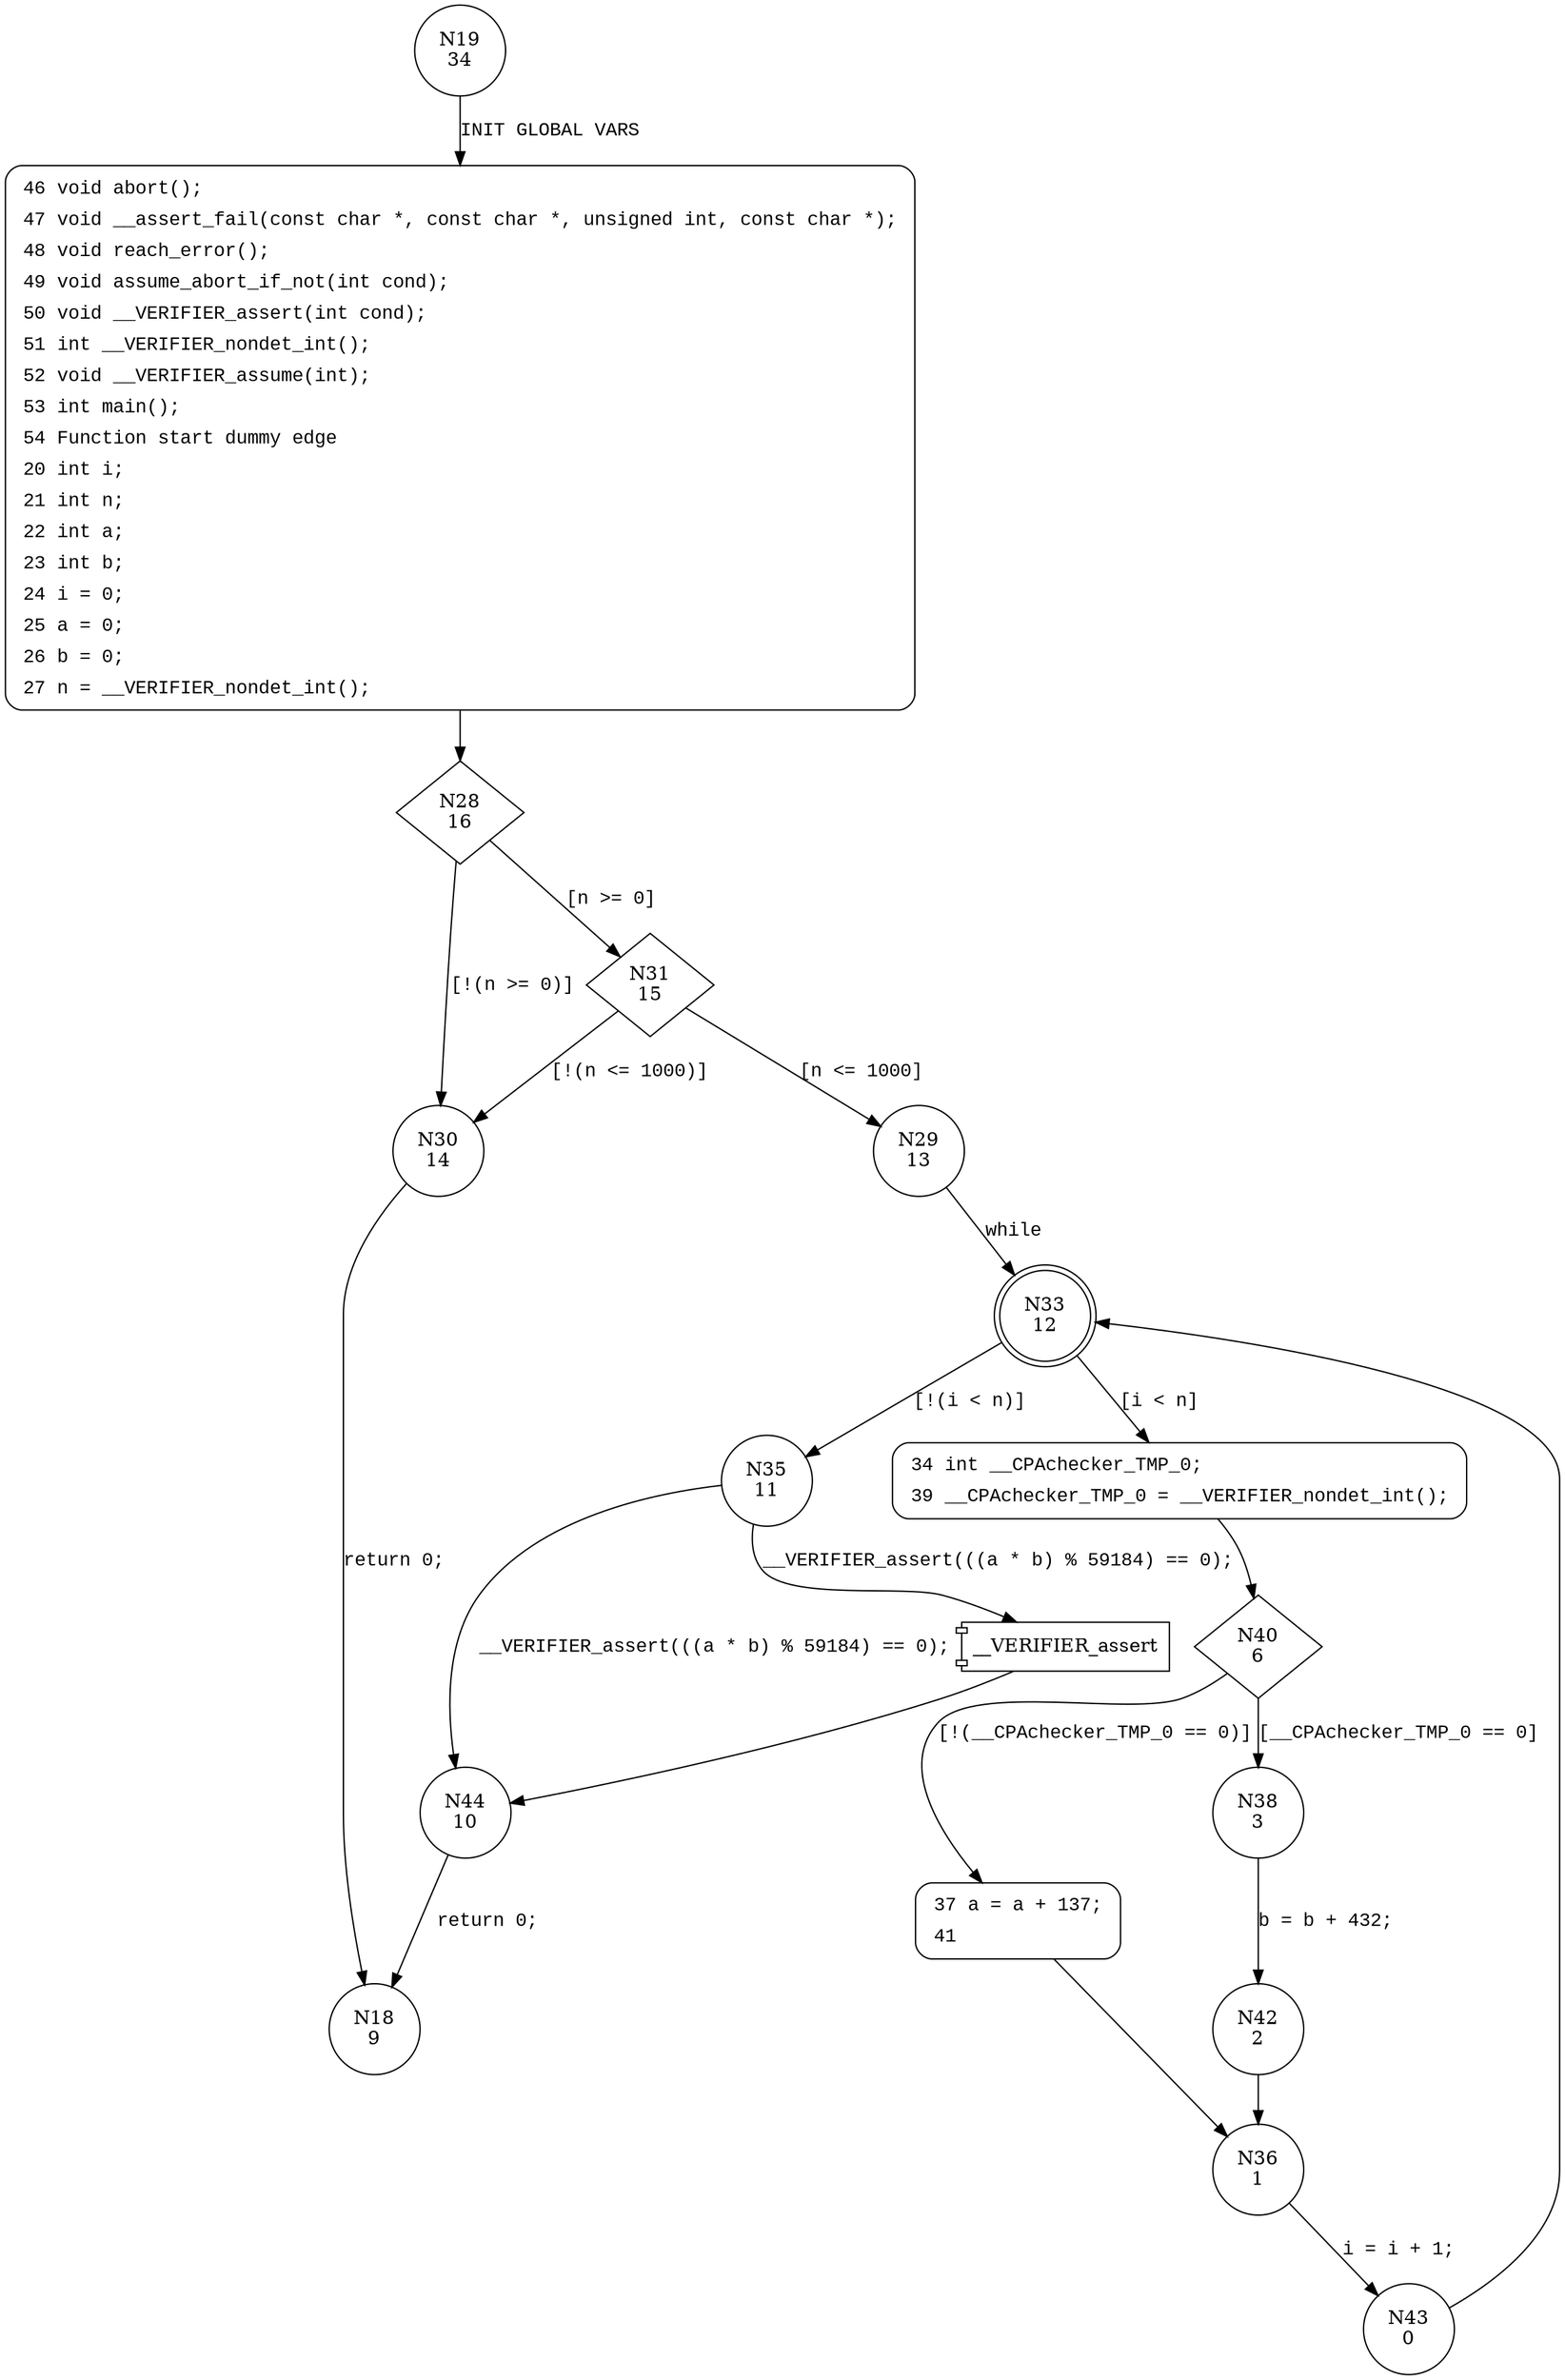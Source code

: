 digraph main {
19 [shape="circle" label="N19\n34"]
46 [shape="circle" label="N46\n33"]
28 [shape="diamond" label="N28\n16"]
31 [shape="diamond" label="N31\n15"]
30 [shape="circle" label="N30\n14"]
18 [shape="circle" label="N18\n9"]
29 [shape="circle" label="N29\n13"]
33 [shape="doublecircle" label="N33\n12"]
34 [shape="circle" label="N34\n8"]
35 [shape="circle" label="N35\n11"]
44 [shape="circle" label="N44\n10"]
40 [shape="diamond" label="N40\n6"]
38 [shape="circle" label="N38\n3"]
37 [shape="circle" label="N37\n5"]
36 [shape="circle" label="N36\n1"]
43 [shape="circle" label="N43\n0"]
42 [shape="circle" label="N42\n2"]
46 [style="filled,bold" penwidth="1" fillcolor="white" fontname="Courier New" shape="Mrecord" label=<<table border="0" cellborder="0" cellpadding="3" bgcolor="white"><tr><td align="right">46</td><td align="left">void abort();</td></tr><tr><td align="right">47</td><td align="left">void __assert_fail(const char *, const char *, unsigned int, const char *);</td></tr><tr><td align="right">48</td><td align="left">void reach_error();</td></tr><tr><td align="right">49</td><td align="left">void assume_abort_if_not(int cond);</td></tr><tr><td align="right">50</td><td align="left">void __VERIFIER_assert(int cond);</td></tr><tr><td align="right">51</td><td align="left">int __VERIFIER_nondet_int();</td></tr><tr><td align="right">52</td><td align="left">void __VERIFIER_assume(int);</td></tr><tr><td align="right">53</td><td align="left">int main();</td></tr><tr><td align="right">54</td><td align="left">Function start dummy edge</td></tr><tr><td align="right">20</td><td align="left">int i;</td></tr><tr><td align="right">21</td><td align="left">int n;</td></tr><tr><td align="right">22</td><td align="left">int a;</td></tr><tr><td align="right">23</td><td align="left">int b;</td></tr><tr><td align="right">24</td><td align="left">i = 0;</td></tr><tr><td align="right">25</td><td align="left">a = 0;</td></tr><tr><td align="right">26</td><td align="left">b = 0;</td></tr><tr><td align="right">27</td><td align="left">n = __VERIFIER_nondet_int();</td></tr></table>>]
46 -> 28[label=""]
34 [style="filled,bold" penwidth="1" fillcolor="white" fontname="Courier New" shape="Mrecord" label=<<table border="0" cellborder="0" cellpadding="3" bgcolor="white"><tr><td align="right">34</td><td align="left">int __CPAchecker_TMP_0;</td></tr><tr><td align="right">39</td><td align="left">__CPAchecker_TMP_0 = __VERIFIER_nondet_int();</td></tr></table>>]
34 -> 40[label=""]
37 [style="filled,bold" penwidth="1" fillcolor="white" fontname="Courier New" shape="Mrecord" label=<<table border="0" cellborder="0" cellpadding="3" bgcolor="white"><tr><td align="right">37</td><td align="left">a = a + 137;</td></tr><tr><td align="right">41</td><td align="left"></td></tr></table>>]
37 -> 36[label=""]
19 -> 46 [label="INIT GLOBAL VARS" fontname="Courier New"]
28 -> 31 [label="[n >= 0]" fontname="Courier New"]
28 -> 30 [label="[!(n >= 0)]" fontname="Courier New"]
30 -> 18 [label="return 0;" fontname="Courier New"]
31 -> 29 [label="[n <= 1000]" fontname="Courier New"]
31 -> 30 [label="[!(n <= 1000)]" fontname="Courier New"]
33 -> 34 [label="[i < n]" fontname="Courier New"]
33 -> 35 [label="[!(i < n)]" fontname="Courier New"]
100001 [shape="component" label="__VERIFIER_assert"]
35 -> 100001 [label="__VERIFIER_assert(((a * b) % 59184) == 0);" fontname="Courier New"]
100001 -> 44 [label="" fontname="Courier New"]
35 -> 44 [label="__VERIFIER_assert(((a * b) % 59184) == 0);" fontname="Courier New"]
44 -> 18 [label="return 0;" fontname="Courier New"]
40 -> 38 [label="[__CPAchecker_TMP_0 == 0]" fontname="Courier New"]
40 -> 37 [label="[!(__CPAchecker_TMP_0 == 0)]" fontname="Courier New"]
36 -> 43 [label="i = i + 1;" fontname="Courier New"]
38 -> 42 [label="b = b + 432;" fontname="Courier New"]
29 -> 33 [label="while" fontname="Courier New"]
43 -> 33 [label="" fontname="Courier New"]
42 -> 36 [label="" fontname="Courier New"]
}